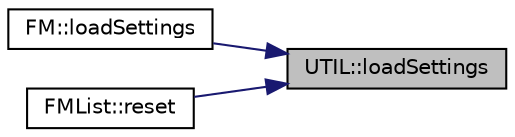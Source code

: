 digraph "UTIL::loadSettings"
{
 // INTERACTIVE_SVG=YES
 // LATEX_PDF_SIZE
  edge [fontname="Helvetica",fontsize="10",labelfontname="Helvetica",labelfontsize="10"];
  node [fontname="Helvetica",fontsize="10",shape=record];
  rankdir="RL";
  Node17 [label="UTIL::loadSettings",height=0.2,width=0.4,color="black", fillcolor="grey75", style="filled", fontcolor="black",tooltip=" "];
  Node17 -> Node18 [dir="back",color="midnightblue",fontsize="10",style="solid",fontname="Helvetica"];
  Node18 [label="FM::loadSettings",height=0.2,width=0.4,color="black", fillcolor="white", style="filled",URL="$class_f_m.html#a9baca7dd1ba2c6cc789ba2671e764a2c",tooltip=" "];
  Node17 -> Node19 [dir="back",color="midnightblue",fontsize="10",style="solid",fontname="Helvetica"];
  Node19 [label="FMList::reset",height=0.2,width=0.4,color="black", fillcolor="white", style="filled",URL="$class_f_m_list.html#a1ba3996414718520868e719fb9c4999d",tooltip=" "];
}
